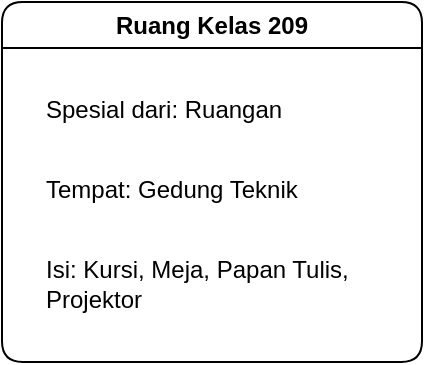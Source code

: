 <mxfile version="25.0.3">
  <diagram name="Page-1" id="N7bMSWEaQPia7fiJM-LZ">
    <mxGraphModel dx="984" dy="545" grid="1" gridSize="10" guides="1" tooltips="1" connect="1" arrows="1" fold="1" page="1" pageScale="1" pageWidth="827" pageHeight="1169" math="0" shadow="0">
      <root>
        <mxCell id="0" />
        <mxCell id="1" parent="0" />
        <mxCell id="SmXy3KialDvkeYZn-F0a-1" value="Ruang Kelas 209" style="swimlane;whiteSpace=wrap;html=1;gradientColor=none;swimlaneFillColor=none;rounded=1;" vertex="1" parent="1">
          <mxGeometry x="100" y="150" width="210" height="180" as="geometry" />
        </mxCell>
        <mxCell id="SmXy3KialDvkeYZn-F0a-3" value="Tempat: Gedung Teknik" style="text;html=1;align=left;verticalAlign=middle;resizable=0;points=[];autosize=1;strokeColor=none;fillColor=none;" vertex="1" parent="SmXy3KialDvkeYZn-F0a-1">
          <mxGeometry x="20" y="79" width="150" height="30" as="geometry" />
        </mxCell>
        <mxCell id="SmXy3KialDvkeYZn-F0a-2" value="Spesial dari: Ruangan" style="text;html=1;align=left;verticalAlign=middle;resizable=0;points=[];autosize=1;strokeColor=none;fillColor=none;" vertex="1" parent="SmXy3KialDvkeYZn-F0a-1">
          <mxGeometry x="20" y="39" width="140" height="30" as="geometry" />
        </mxCell>
        <mxCell id="SmXy3KialDvkeYZn-F0a-4" value="Isi: Kursi, Meja, Papan Tulis,&lt;div&gt;Projektor&lt;/div&gt;" style="text;html=1;align=left;verticalAlign=middle;resizable=0;points=[];autosize=1;strokeColor=none;fillColor=none;" vertex="1" parent="SmXy3KialDvkeYZn-F0a-1">
          <mxGeometry x="20" y="121" width="170" height="40" as="geometry" />
        </mxCell>
      </root>
    </mxGraphModel>
  </diagram>
</mxfile>
